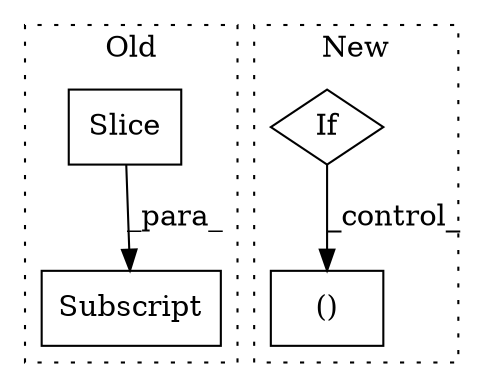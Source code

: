 digraph G {
subgraph cluster0 {
1 [label="Slice" a="80" s="1731" l="12" shape="box"];
3 [label="Subscript" a="63" s="1723,0" l="21,0" shape="box"];
label = "Old";
style="dotted";
}
subgraph cluster1 {
2 [label="If" a="96" s="2145,2163" l="3,14" shape="diamond"];
4 [label="()" a="54" s="2187" l="12" shape="box"];
label = "New";
style="dotted";
}
1 -> 3 [label="_para_"];
2 -> 4 [label="_control_"];
}
